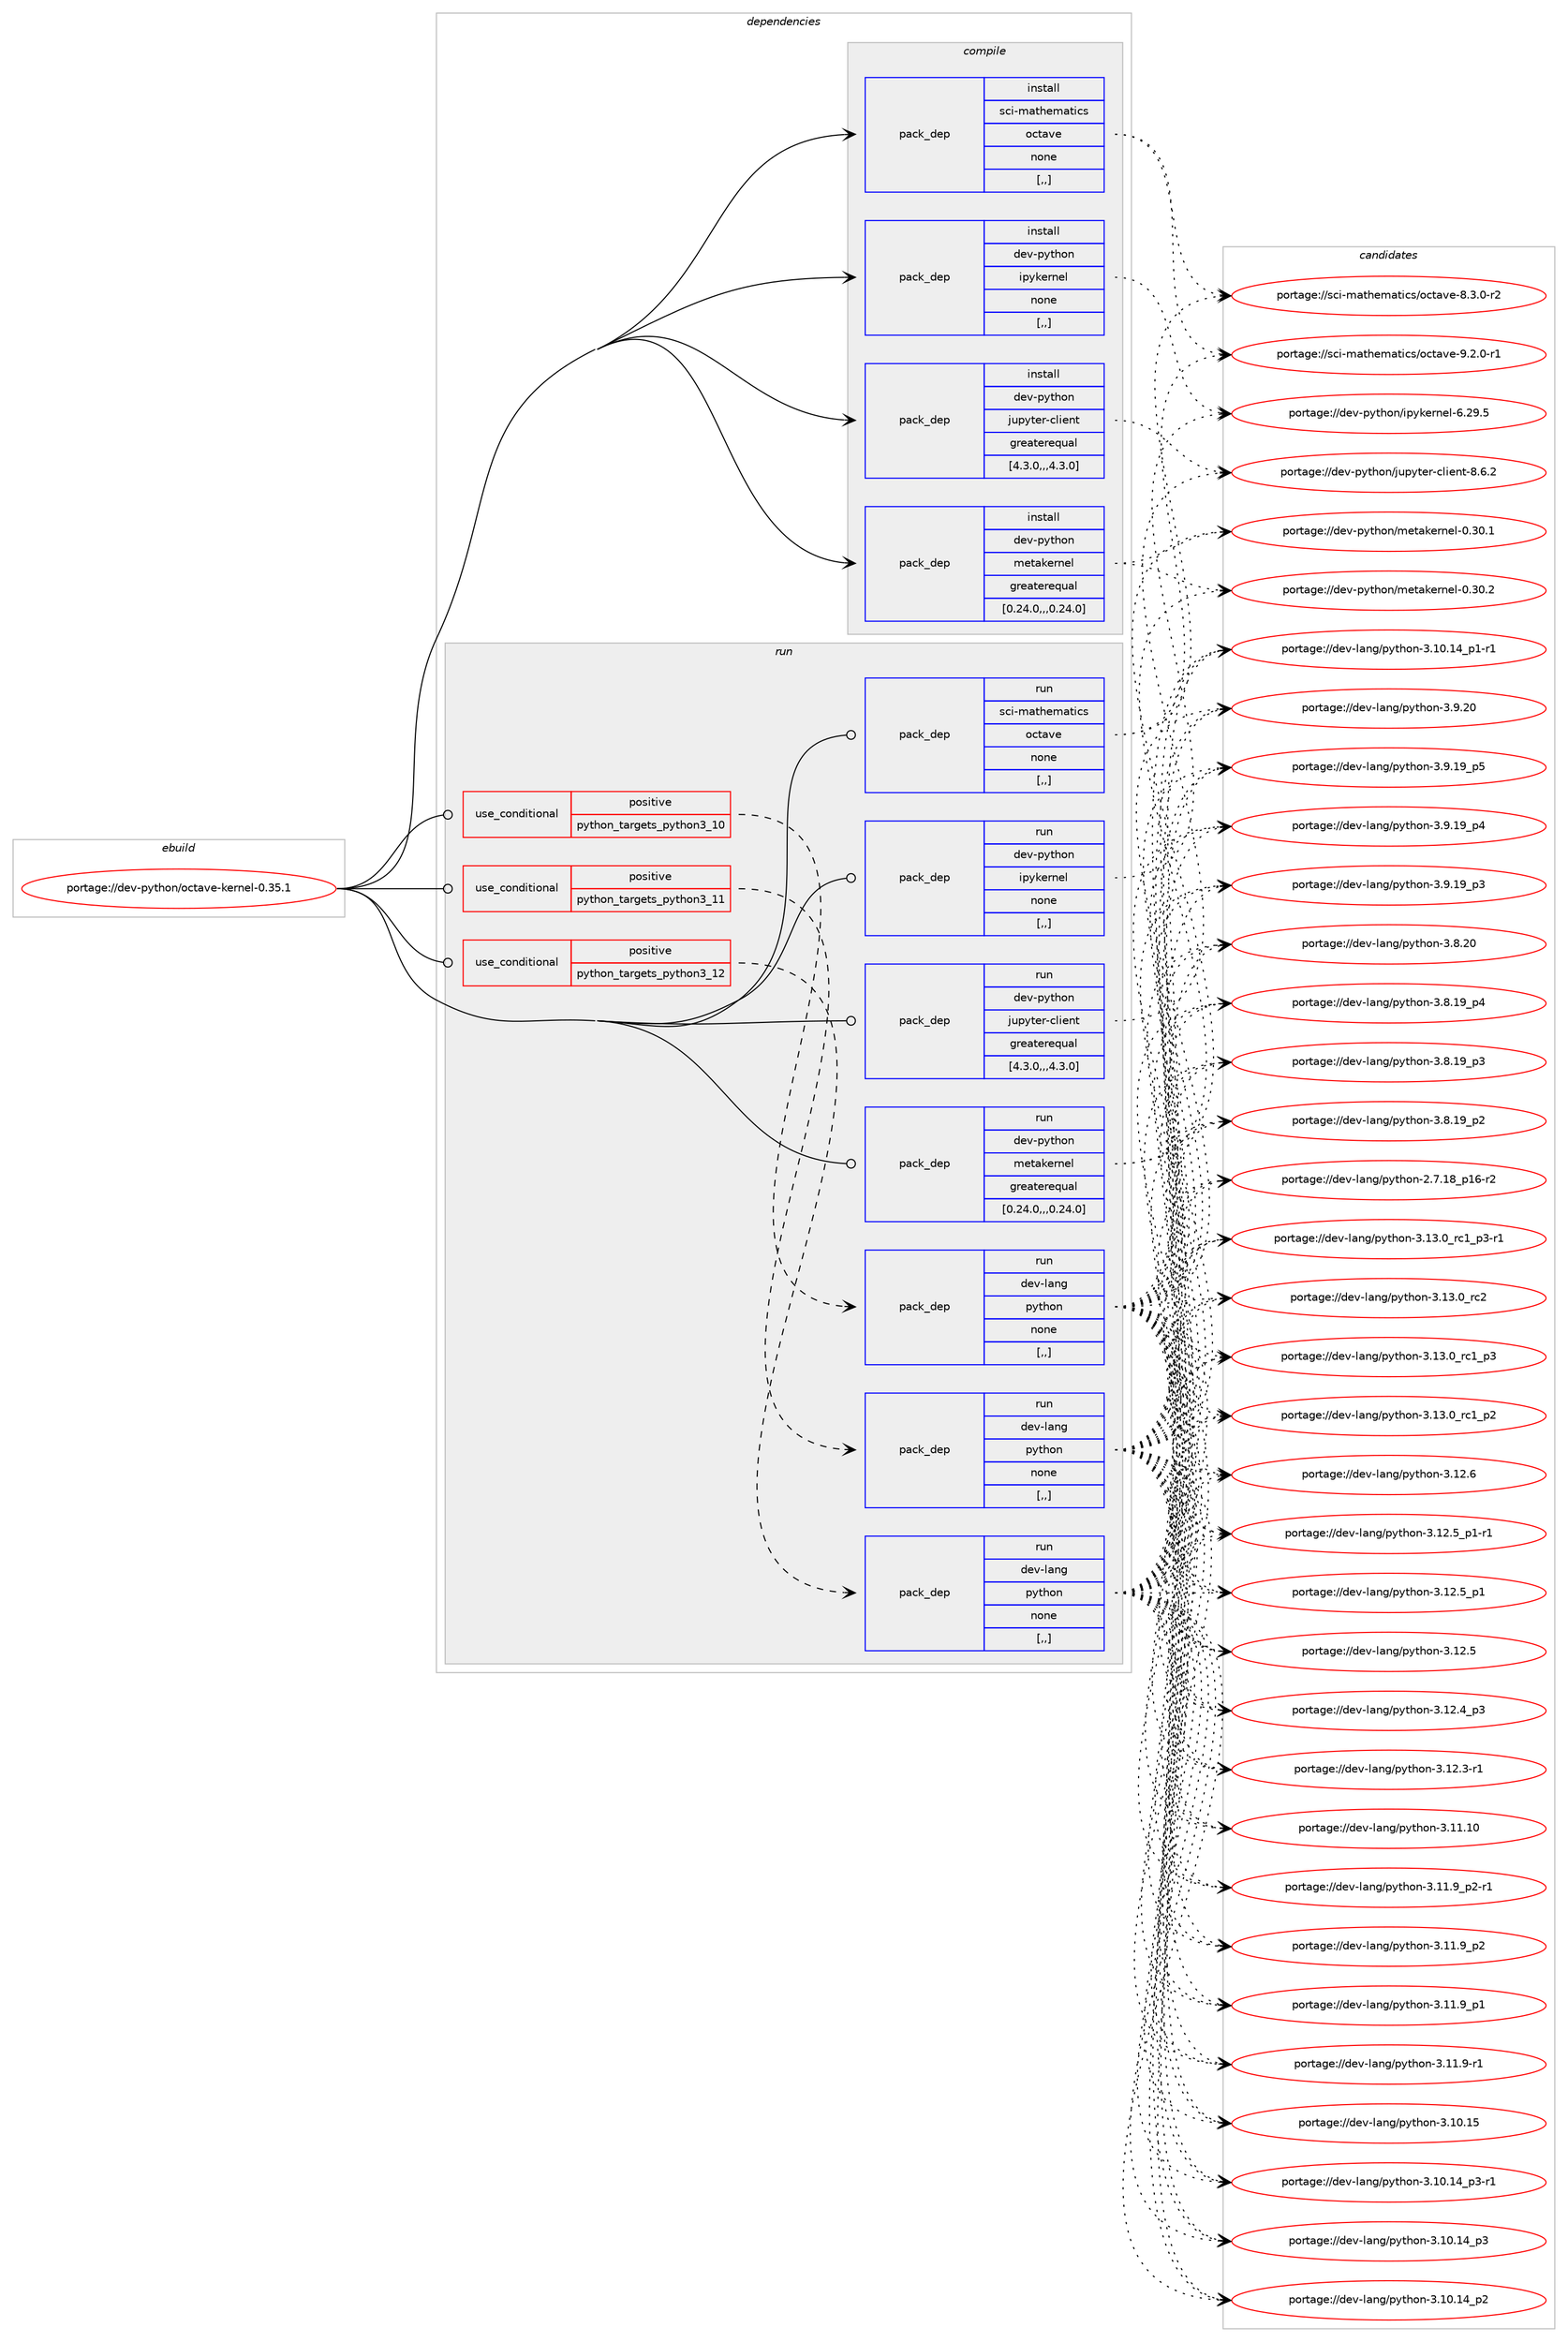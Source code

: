 digraph prolog {

# *************
# Graph options
# *************

newrank=true;
concentrate=true;
compound=true;
graph [rankdir=LR,fontname=Helvetica,fontsize=10,ranksep=1.5];#, ranksep=2.5, nodesep=0.2];
edge  [arrowhead=vee];
node  [fontname=Helvetica,fontsize=10];

# **********
# The ebuild
# **********

subgraph cluster_leftcol {
color=gray;
label=<<i>ebuild</i>>;
id [label="portage://dev-python/octave-kernel-0.35.1", color=red, width=4, href="../dev-python/octave-kernel-0.35.1.svg"];
}

# ****************
# The dependencies
# ****************

subgraph cluster_midcol {
color=gray;
label=<<i>dependencies</i>>;
subgraph cluster_compile {
fillcolor="#eeeeee";
style=filled;
label=<<i>compile</i>>;
subgraph pack476852 {
dependency647516 [label=<<TABLE BORDER="0" CELLBORDER="1" CELLSPACING="0" CELLPADDING="4" WIDTH="220"><TR><TD ROWSPAN="6" CELLPADDING="30">pack_dep</TD></TR><TR><TD WIDTH="110">install</TD></TR><TR><TD>dev-python</TD></TR><TR><TD>ipykernel</TD></TR><TR><TD>none</TD></TR><TR><TD>[,,]</TD></TR></TABLE>>, shape=none, color=blue];
}
id:e -> dependency647516:w [weight=20,style="solid",arrowhead="vee"];
subgraph pack476853 {
dependency647517 [label=<<TABLE BORDER="0" CELLBORDER="1" CELLSPACING="0" CELLPADDING="4" WIDTH="220"><TR><TD ROWSPAN="6" CELLPADDING="30">pack_dep</TD></TR><TR><TD WIDTH="110">install</TD></TR><TR><TD>dev-python</TD></TR><TR><TD>jupyter-client</TD></TR><TR><TD>greaterequal</TD></TR><TR><TD>[4.3.0,,,4.3.0]</TD></TR></TABLE>>, shape=none, color=blue];
}
id:e -> dependency647517:w [weight=20,style="solid",arrowhead="vee"];
subgraph pack476854 {
dependency647518 [label=<<TABLE BORDER="0" CELLBORDER="1" CELLSPACING="0" CELLPADDING="4" WIDTH="220"><TR><TD ROWSPAN="6" CELLPADDING="30">pack_dep</TD></TR><TR><TD WIDTH="110">install</TD></TR><TR><TD>dev-python</TD></TR><TR><TD>metakernel</TD></TR><TR><TD>greaterequal</TD></TR><TR><TD>[0.24.0,,,0.24.0]</TD></TR></TABLE>>, shape=none, color=blue];
}
id:e -> dependency647518:w [weight=20,style="solid",arrowhead="vee"];
subgraph pack476855 {
dependency647519 [label=<<TABLE BORDER="0" CELLBORDER="1" CELLSPACING="0" CELLPADDING="4" WIDTH="220"><TR><TD ROWSPAN="6" CELLPADDING="30">pack_dep</TD></TR><TR><TD WIDTH="110">install</TD></TR><TR><TD>sci-mathematics</TD></TR><TR><TD>octave</TD></TR><TR><TD>none</TD></TR><TR><TD>[,,]</TD></TR></TABLE>>, shape=none, color=blue];
}
id:e -> dependency647519:w [weight=20,style="solid",arrowhead="vee"];
}
subgraph cluster_compileandrun {
fillcolor="#eeeeee";
style=filled;
label=<<i>compile and run</i>>;
}
subgraph cluster_run {
fillcolor="#eeeeee";
style=filled;
label=<<i>run</i>>;
subgraph cond165845 {
dependency647520 [label=<<TABLE BORDER="0" CELLBORDER="1" CELLSPACING="0" CELLPADDING="4"><TR><TD ROWSPAN="3" CELLPADDING="10">use_conditional</TD></TR><TR><TD>positive</TD></TR><TR><TD>python_targets_python3_10</TD></TR></TABLE>>, shape=none, color=red];
subgraph pack476856 {
dependency647521 [label=<<TABLE BORDER="0" CELLBORDER="1" CELLSPACING="0" CELLPADDING="4" WIDTH="220"><TR><TD ROWSPAN="6" CELLPADDING="30">pack_dep</TD></TR><TR><TD WIDTH="110">run</TD></TR><TR><TD>dev-lang</TD></TR><TR><TD>python</TD></TR><TR><TD>none</TD></TR><TR><TD>[,,]</TD></TR></TABLE>>, shape=none, color=blue];
}
dependency647520:e -> dependency647521:w [weight=20,style="dashed",arrowhead="vee"];
}
id:e -> dependency647520:w [weight=20,style="solid",arrowhead="odot"];
subgraph cond165846 {
dependency647522 [label=<<TABLE BORDER="0" CELLBORDER="1" CELLSPACING="0" CELLPADDING="4"><TR><TD ROWSPAN="3" CELLPADDING="10">use_conditional</TD></TR><TR><TD>positive</TD></TR><TR><TD>python_targets_python3_11</TD></TR></TABLE>>, shape=none, color=red];
subgraph pack476857 {
dependency647523 [label=<<TABLE BORDER="0" CELLBORDER="1" CELLSPACING="0" CELLPADDING="4" WIDTH="220"><TR><TD ROWSPAN="6" CELLPADDING="30">pack_dep</TD></TR><TR><TD WIDTH="110">run</TD></TR><TR><TD>dev-lang</TD></TR><TR><TD>python</TD></TR><TR><TD>none</TD></TR><TR><TD>[,,]</TD></TR></TABLE>>, shape=none, color=blue];
}
dependency647522:e -> dependency647523:w [weight=20,style="dashed",arrowhead="vee"];
}
id:e -> dependency647522:w [weight=20,style="solid",arrowhead="odot"];
subgraph cond165847 {
dependency647524 [label=<<TABLE BORDER="0" CELLBORDER="1" CELLSPACING="0" CELLPADDING="4"><TR><TD ROWSPAN="3" CELLPADDING="10">use_conditional</TD></TR><TR><TD>positive</TD></TR><TR><TD>python_targets_python3_12</TD></TR></TABLE>>, shape=none, color=red];
subgraph pack476858 {
dependency647525 [label=<<TABLE BORDER="0" CELLBORDER="1" CELLSPACING="0" CELLPADDING="4" WIDTH="220"><TR><TD ROWSPAN="6" CELLPADDING="30">pack_dep</TD></TR><TR><TD WIDTH="110">run</TD></TR><TR><TD>dev-lang</TD></TR><TR><TD>python</TD></TR><TR><TD>none</TD></TR><TR><TD>[,,]</TD></TR></TABLE>>, shape=none, color=blue];
}
dependency647524:e -> dependency647525:w [weight=20,style="dashed",arrowhead="vee"];
}
id:e -> dependency647524:w [weight=20,style="solid",arrowhead="odot"];
subgraph pack476859 {
dependency647526 [label=<<TABLE BORDER="0" CELLBORDER="1" CELLSPACING="0" CELLPADDING="4" WIDTH="220"><TR><TD ROWSPAN="6" CELLPADDING="30">pack_dep</TD></TR><TR><TD WIDTH="110">run</TD></TR><TR><TD>dev-python</TD></TR><TR><TD>ipykernel</TD></TR><TR><TD>none</TD></TR><TR><TD>[,,]</TD></TR></TABLE>>, shape=none, color=blue];
}
id:e -> dependency647526:w [weight=20,style="solid",arrowhead="odot"];
subgraph pack476860 {
dependency647527 [label=<<TABLE BORDER="0" CELLBORDER="1" CELLSPACING="0" CELLPADDING="4" WIDTH="220"><TR><TD ROWSPAN="6" CELLPADDING="30">pack_dep</TD></TR><TR><TD WIDTH="110">run</TD></TR><TR><TD>dev-python</TD></TR><TR><TD>jupyter-client</TD></TR><TR><TD>greaterequal</TD></TR><TR><TD>[4.3.0,,,4.3.0]</TD></TR></TABLE>>, shape=none, color=blue];
}
id:e -> dependency647527:w [weight=20,style="solid",arrowhead="odot"];
subgraph pack476861 {
dependency647528 [label=<<TABLE BORDER="0" CELLBORDER="1" CELLSPACING="0" CELLPADDING="4" WIDTH="220"><TR><TD ROWSPAN="6" CELLPADDING="30">pack_dep</TD></TR><TR><TD WIDTH="110">run</TD></TR><TR><TD>dev-python</TD></TR><TR><TD>metakernel</TD></TR><TR><TD>greaterequal</TD></TR><TR><TD>[0.24.0,,,0.24.0]</TD></TR></TABLE>>, shape=none, color=blue];
}
id:e -> dependency647528:w [weight=20,style="solid",arrowhead="odot"];
subgraph pack476862 {
dependency647529 [label=<<TABLE BORDER="0" CELLBORDER="1" CELLSPACING="0" CELLPADDING="4" WIDTH="220"><TR><TD ROWSPAN="6" CELLPADDING="30">pack_dep</TD></TR><TR><TD WIDTH="110">run</TD></TR><TR><TD>sci-mathematics</TD></TR><TR><TD>octave</TD></TR><TR><TD>none</TD></TR><TR><TD>[,,]</TD></TR></TABLE>>, shape=none, color=blue];
}
id:e -> dependency647529:w [weight=20,style="solid",arrowhead="odot"];
}
}

# **************
# The candidates
# **************

subgraph cluster_choices {
rank=same;
color=gray;
label=<<i>candidates</i>>;

subgraph choice476852 {
color=black;
nodesep=1;
choice100101118451121211161041111104710511212110710111411010110845544650574653 [label="portage://dev-python/ipykernel-6.29.5", color=red, width=4,href="../dev-python/ipykernel-6.29.5.svg"];
dependency647516:e -> choice100101118451121211161041111104710511212110710111411010110845544650574653:w [style=dotted,weight="100"];
}
subgraph choice476853 {
color=black;
nodesep=1;
choice10010111845112121116104111110471061171121211161011144599108105101110116455646544650 [label="portage://dev-python/jupyter-client-8.6.2", color=red, width=4,href="../dev-python/jupyter-client-8.6.2.svg"];
dependency647517:e -> choice10010111845112121116104111110471061171121211161011144599108105101110116455646544650:w [style=dotted,weight="100"];
}
subgraph choice476854 {
color=black;
nodesep=1;
choice10010111845112121116104111110471091011169710710111411010110845484651484650 [label="portage://dev-python/metakernel-0.30.2", color=red, width=4,href="../dev-python/metakernel-0.30.2.svg"];
choice10010111845112121116104111110471091011169710710111411010110845484651484649 [label="portage://dev-python/metakernel-0.30.1", color=red, width=4,href="../dev-python/metakernel-0.30.1.svg"];
dependency647518:e -> choice10010111845112121116104111110471091011169710710111411010110845484651484650:w [style=dotted,weight="100"];
dependency647518:e -> choice10010111845112121116104111110471091011169710710111411010110845484651484649:w [style=dotted,weight="100"];
}
subgraph choice476855 {
color=black;
nodesep=1;
choice11599105451099711610410110997116105991154711199116971181014557465046484511449 [label="portage://sci-mathematics/octave-9.2.0-r1", color=red, width=4,href="../sci-mathematics/octave-9.2.0-r1.svg"];
choice11599105451099711610410110997116105991154711199116971181014556465146484511450 [label="portage://sci-mathematics/octave-8.3.0-r2", color=red, width=4,href="../sci-mathematics/octave-8.3.0-r2.svg"];
dependency647519:e -> choice11599105451099711610410110997116105991154711199116971181014557465046484511449:w [style=dotted,weight="100"];
dependency647519:e -> choice11599105451099711610410110997116105991154711199116971181014556465146484511450:w [style=dotted,weight="100"];
}
subgraph choice476856 {
color=black;
nodesep=1;
choice10010111845108971101034711212111610411111045514649514648951149950 [label="portage://dev-lang/python-3.13.0_rc2", color=red, width=4,href="../dev-lang/python-3.13.0_rc2.svg"];
choice1001011184510897110103471121211161041111104551464951464895114994995112514511449 [label="portage://dev-lang/python-3.13.0_rc1_p3-r1", color=red, width=4,href="../dev-lang/python-3.13.0_rc1_p3-r1.svg"];
choice100101118451089711010347112121116104111110455146495146489511499499511251 [label="portage://dev-lang/python-3.13.0_rc1_p3", color=red, width=4,href="../dev-lang/python-3.13.0_rc1_p3.svg"];
choice100101118451089711010347112121116104111110455146495146489511499499511250 [label="portage://dev-lang/python-3.13.0_rc1_p2", color=red, width=4,href="../dev-lang/python-3.13.0_rc1_p2.svg"];
choice10010111845108971101034711212111610411111045514649504654 [label="portage://dev-lang/python-3.12.6", color=red, width=4,href="../dev-lang/python-3.12.6.svg"];
choice1001011184510897110103471121211161041111104551464950465395112494511449 [label="portage://dev-lang/python-3.12.5_p1-r1", color=red, width=4,href="../dev-lang/python-3.12.5_p1-r1.svg"];
choice100101118451089711010347112121116104111110455146495046539511249 [label="portage://dev-lang/python-3.12.5_p1", color=red, width=4,href="../dev-lang/python-3.12.5_p1.svg"];
choice10010111845108971101034711212111610411111045514649504653 [label="portage://dev-lang/python-3.12.5", color=red, width=4,href="../dev-lang/python-3.12.5.svg"];
choice100101118451089711010347112121116104111110455146495046529511251 [label="portage://dev-lang/python-3.12.4_p3", color=red, width=4,href="../dev-lang/python-3.12.4_p3.svg"];
choice100101118451089711010347112121116104111110455146495046514511449 [label="portage://dev-lang/python-3.12.3-r1", color=red, width=4,href="../dev-lang/python-3.12.3-r1.svg"];
choice1001011184510897110103471121211161041111104551464949464948 [label="portage://dev-lang/python-3.11.10", color=red, width=4,href="../dev-lang/python-3.11.10.svg"];
choice1001011184510897110103471121211161041111104551464949465795112504511449 [label="portage://dev-lang/python-3.11.9_p2-r1", color=red, width=4,href="../dev-lang/python-3.11.9_p2-r1.svg"];
choice100101118451089711010347112121116104111110455146494946579511250 [label="portage://dev-lang/python-3.11.9_p2", color=red, width=4,href="../dev-lang/python-3.11.9_p2.svg"];
choice100101118451089711010347112121116104111110455146494946579511249 [label="portage://dev-lang/python-3.11.9_p1", color=red, width=4,href="../dev-lang/python-3.11.9_p1.svg"];
choice100101118451089711010347112121116104111110455146494946574511449 [label="portage://dev-lang/python-3.11.9-r1", color=red, width=4,href="../dev-lang/python-3.11.9-r1.svg"];
choice1001011184510897110103471121211161041111104551464948464953 [label="portage://dev-lang/python-3.10.15", color=red, width=4,href="../dev-lang/python-3.10.15.svg"];
choice100101118451089711010347112121116104111110455146494846495295112514511449 [label="portage://dev-lang/python-3.10.14_p3-r1", color=red, width=4,href="../dev-lang/python-3.10.14_p3-r1.svg"];
choice10010111845108971101034711212111610411111045514649484649529511251 [label="portage://dev-lang/python-3.10.14_p3", color=red, width=4,href="../dev-lang/python-3.10.14_p3.svg"];
choice10010111845108971101034711212111610411111045514649484649529511250 [label="portage://dev-lang/python-3.10.14_p2", color=red, width=4,href="../dev-lang/python-3.10.14_p2.svg"];
choice100101118451089711010347112121116104111110455146494846495295112494511449 [label="portage://dev-lang/python-3.10.14_p1-r1", color=red, width=4,href="../dev-lang/python-3.10.14_p1-r1.svg"];
choice10010111845108971101034711212111610411111045514657465048 [label="portage://dev-lang/python-3.9.20", color=red, width=4,href="../dev-lang/python-3.9.20.svg"];
choice100101118451089711010347112121116104111110455146574649579511253 [label="portage://dev-lang/python-3.9.19_p5", color=red, width=4,href="../dev-lang/python-3.9.19_p5.svg"];
choice100101118451089711010347112121116104111110455146574649579511252 [label="portage://dev-lang/python-3.9.19_p4", color=red, width=4,href="../dev-lang/python-3.9.19_p4.svg"];
choice100101118451089711010347112121116104111110455146574649579511251 [label="portage://dev-lang/python-3.9.19_p3", color=red, width=4,href="../dev-lang/python-3.9.19_p3.svg"];
choice10010111845108971101034711212111610411111045514656465048 [label="portage://dev-lang/python-3.8.20", color=red, width=4,href="../dev-lang/python-3.8.20.svg"];
choice100101118451089711010347112121116104111110455146564649579511252 [label="portage://dev-lang/python-3.8.19_p4", color=red, width=4,href="../dev-lang/python-3.8.19_p4.svg"];
choice100101118451089711010347112121116104111110455146564649579511251 [label="portage://dev-lang/python-3.8.19_p3", color=red, width=4,href="../dev-lang/python-3.8.19_p3.svg"];
choice100101118451089711010347112121116104111110455146564649579511250 [label="portage://dev-lang/python-3.8.19_p2", color=red, width=4,href="../dev-lang/python-3.8.19_p2.svg"];
choice100101118451089711010347112121116104111110455046554649569511249544511450 [label="portage://dev-lang/python-2.7.18_p16-r2", color=red, width=4,href="../dev-lang/python-2.7.18_p16-r2.svg"];
dependency647521:e -> choice10010111845108971101034711212111610411111045514649514648951149950:w [style=dotted,weight="100"];
dependency647521:e -> choice1001011184510897110103471121211161041111104551464951464895114994995112514511449:w [style=dotted,weight="100"];
dependency647521:e -> choice100101118451089711010347112121116104111110455146495146489511499499511251:w [style=dotted,weight="100"];
dependency647521:e -> choice100101118451089711010347112121116104111110455146495146489511499499511250:w [style=dotted,weight="100"];
dependency647521:e -> choice10010111845108971101034711212111610411111045514649504654:w [style=dotted,weight="100"];
dependency647521:e -> choice1001011184510897110103471121211161041111104551464950465395112494511449:w [style=dotted,weight="100"];
dependency647521:e -> choice100101118451089711010347112121116104111110455146495046539511249:w [style=dotted,weight="100"];
dependency647521:e -> choice10010111845108971101034711212111610411111045514649504653:w [style=dotted,weight="100"];
dependency647521:e -> choice100101118451089711010347112121116104111110455146495046529511251:w [style=dotted,weight="100"];
dependency647521:e -> choice100101118451089711010347112121116104111110455146495046514511449:w [style=dotted,weight="100"];
dependency647521:e -> choice1001011184510897110103471121211161041111104551464949464948:w [style=dotted,weight="100"];
dependency647521:e -> choice1001011184510897110103471121211161041111104551464949465795112504511449:w [style=dotted,weight="100"];
dependency647521:e -> choice100101118451089711010347112121116104111110455146494946579511250:w [style=dotted,weight="100"];
dependency647521:e -> choice100101118451089711010347112121116104111110455146494946579511249:w [style=dotted,weight="100"];
dependency647521:e -> choice100101118451089711010347112121116104111110455146494946574511449:w [style=dotted,weight="100"];
dependency647521:e -> choice1001011184510897110103471121211161041111104551464948464953:w [style=dotted,weight="100"];
dependency647521:e -> choice100101118451089711010347112121116104111110455146494846495295112514511449:w [style=dotted,weight="100"];
dependency647521:e -> choice10010111845108971101034711212111610411111045514649484649529511251:w [style=dotted,weight="100"];
dependency647521:e -> choice10010111845108971101034711212111610411111045514649484649529511250:w [style=dotted,weight="100"];
dependency647521:e -> choice100101118451089711010347112121116104111110455146494846495295112494511449:w [style=dotted,weight="100"];
dependency647521:e -> choice10010111845108971101034711212111610411111045514657465048:w [style=dotted,weight="100"];
dependency647521:e -> choice100101118451089711010347112121116104111110455146574649579511253:w [style=dotted,weight="100"];
dependency647521:e -> choice100101118451089711010347112121116104111110455146574649579511252:w [style=dotted,weight="100"];
dependency647521:e -> choice100101118451089711010347112121116104111110455146574649579511251:w [style=dotted,weight="100"];
dependency647521:e -> choice10010111845108971101034711212111610411111045514656465048:w [style=dotted,weight="100"];
dependency647521:e -> choice100101118451089711010347112121116104111110455146564649579511252:w [style=dotted,weight="100"];
dependency647521:e -> choice100101118451089711010347112121116104111110455146564649579511251:w [style=dotted,weight="100"];
dependency647521:e -> choice100101118451089711010347112121116104111110455146564649579511250:w [style=dotted,weight="100"];
dependency647521:e -> choice100101118451089711010347112121116104111110455046554649569511249544511450:w [style=dotted,weight="100"];
}
subgraph choice476857 {
color=black;
nodesep=1;
choice10010111845108971101034711212111610411111045514649514648951149950 [label="portage://dev-lang/python-3.13.0_rc2", color=red, width=4,href="../dev-lang/python-3.13.0_rc2.svg"];
choice1001011184510897110103471121211161041111104551464951464895114994995112514511449 [label="portage://dev-lang/python-3.13.0_rc1_p3-r1", color=red, width=4,href="../dev-lang/python-3.13.0_rc1_p3-r1.svg"];
choice100101118451089711010347112121116104111110455146495146489511499499511251 [label="portage://dev-lang/python-3.13.0_rc1_p3", color=red, width=4,href="../dev-lang/python-3.13.0_rc1_p3.svg"];
choice100101118451089711010347112121116104111110455146495146489511499499511250 [label="portage://dev-lang/python-3.13.0_rc1_p2", color=red, width=4,href="../dev-lang/python-3.13.0_rc1_p2.svg"];
choice10010111845108971101034711212111610411111045514649504654 [label="portage://dev-lang/python-3.12.6", color=red, width=4,href="../dev-lang/python-3.12.6.svg"];
choice1001011184510897110103471121211161041111104551464950465395112494511449 [label="portage://dev-lang/python-3.12.5_p1-r1", color=red, width=4,href="../dev-lang/python-3.12.5_p1-r1.svg"];
choice100101118451089711010347112121116104111110455146495046539511249 [label="portage://dev-lang/python-3.12.5_p1", color=red, width=4,href="../dev-lang/python-3.12.5_p1.svg"];
choice10010111845108971101034711212111610411111045514649504653 [label="portage://dev-lang/python-3.12.5", color=red, width=4,href="../dev-lang/python-3.12.5.svg"];
choice100101118451089711010347112121116104111110455146495046529511251 [label="portage://dev-lang/python-3.12.4_p3", color=red, width=4,href="../dev-lang/python-3.12.4_p3.svg"];
choice100101118451089711010347112121116104111110455146495046514511449 [label="portage://dev-lang/python-3.12.3-r1", color=red, width=4,href="../dev-lang/python-3.12.3-r1.svg"];
choice1001011184510897110103471121211161041111104551464949464948 [label="portage://dev-lang/python-3.11.10", color=red, width=4,href="../dev-lang/python-3.11.10.svg"];
choice1001011184510897110103471121211161041111104551464949465795112504511449 [label="portage://dev-lang/python-3.11.9_p2-r1", color=red, width=4,href="../dev-lang/python-3.11.9_p2-r1.svg"];
choice100101118451089711010347112121116104111110455146494946579511250 [label="portage://dev-lang/python-3.11.9_p2", color=red, width=4,href="../dev-lang/python-3.11.9_p2.svg"];
choice100101118451089711010347112121116104111110455146494946579511249 [label="portage://dev-lang/python-3.11.9_p1", color=red, width=4,href="../dev-lang/python-3.11.9_p1.svg"];
choice100101118451089711010347112121116104111110455146494946574511449 [label="portage://dev-lang/python-3.11.9-r1", color=red, width=4,href="../dev-lang/python-3.11.9-r1.svg"];
choice1001011184510897110103471121211161041111104551464948464953 [label="portage://dev-lang/python-3.10.15", color=red, width=4,href="../dev-lang/python-3.10.15.svg"];
choice100101118451089711010347112121116104111110455146494846495295112514511449 [label="portage://dev-lang/python-3.10.14_p3-r1", color=red, width=4,href="../dev-lang/python-3.10.14_p3-r1.svg"];
choice10010111845108971101034711212111610411111045514649484649529511251 [label="portage://dev-lang/python-3.10.14_p3", color=red, width=4,href="../dev-lang/python-3.10.14_p3.svg"];
choice10010111845108971101034711212111610411111045514649484649529511250 [label="portage://dev-lang/python-3.10.14_p2", color=red, width=4,href="../dev-lang/python-3.10.14_p2.svg"];
choice100101118451089711010347112121116104111110455146494846495295112494511449 [label="portage://dev-lang/python-3.10.14_p1-r1", color=red, width=4,href="../dev-lang/python-3.10.14_p1-r1.svg"];
choice10010111845108971101034711212111610411111045514657465048 [label="portage://dev-lang/python-3.9.20", color=red, width=4,href="../dev-lang/python-3.9.20.svg"];
choice100101118451089711010347112121116104111110455146574649579511253 [label="portage://dev-lang/python-3.9.19_p5", color=red, width=4,href="../dev-lang/python-3.9.19_p5.svg"];
choice100101118451089711010347112121116104111110455146574649579511252 [label="portage://dev-lang/python-3.9.19_p4", color=red, width=4,href="../dev-lang/python-3.9.19_p4.svg"];
choice100101118451089711010347112121116104111110455146574649579511251 [label="portage://dev-lang/python-3.9.19_p3", color=red, width=4,href="../dev-lang/python-3.9.19_p3.svg"];
choice10010111845108971101034711212111610411111045514656465048 [label="portage://dev-lang/python-3.8.20", color=red, width=4,href="../dev-lang/python-3.8.20.svg"];
choice100101118451089711010347112121116104111110455146564649579511252 [label="portage://dev-lang/python-3.8.19_p4", color=red, width=4,href="../dev-lang/python-3.8.19_p4.svg"];
choice100101118451089711010347112121116104111110455146564649579511251 [label="portage://dev-lang/python-3.8.19_p3", color=red, width=4,href="../dev-lang/python-3.8.19_p3.svg"];
choice100101118451089711010347112121116104111110455146564649579511250 [label="portage://dev-lang/python-3.8.19_p2", color=red, width=4,href="../dev-lang/python-3.8.19_p2.svg"];
choice100101118451089711010347112121116104111110455046554649569511249544511450 [label="portage://dev-lang/python-2.7.18_p16-r2", color=red, width=4,href="../dev-lang/python-2.7.18_p16-r2.svg"];
dependency647523:e -> choice10010111845108971101034711212111610411111045514649514648951149950:w [style=dotted,weight="100"];
dependency647523:e -> choice1001011184510897110103471121211161041111104551464951464895114994995112514511449:w [style=dotted,weight="100"];
dependency647523:e -> choice100101118451089711010347112121116104111110455146495146489511499499511251:w [style=dotted,weight="100"];
dependency647523:e -> choice100101118451089711010347112121116104111110455146495146489511499499511250:w [style=dotted,weight="100"];
dependency647523:e -> choice10010111845108971101034711212111610411111045514649504654:w [style=dotted,weight="100"];
dependency647523:e -> choice1001011184510897110103471121211161041111104551464950465395112494511449:w [style=dotted,weight="100"];
dependency647523:e -> choice100101118451089711010347112121116104111110455146495046539511249:w [style=dotted,weight="100"];
dependency647523:e -> choice10010111845108971101034711212111610411111045514649504653:w [style=dotted,weight="100"];
dependency647523:e -> choice100101118451089711010347112121116104111110455146495046529511251:w [style=dotted,weight="100"];
dependency647523:e -> choice100101118451089711010347112121116104111110455146495046514511449:w [style=dotted,weight="100"];
dependency647523:e -> choice1001011184510897110103471121211161041111104551464949464948:w [style=dotted,weight="100"];
dependency647523:e -> choice1001011184510897110103471121211161041111104551464949465795112504511449:w [style=dotted,weight="100"];
dependency647523:e -> choice100101118451089711010347112121116104111110455146494946579511250:w [style=dotted,weight="100"];
dependency647523:e -> choice100101118451089711010347112121116104111110455146494946579511249:w [style=dotted,weight="100"];
dependency647523:e -> choice100101118451089711010347112121116104111110455146494946574511449:w [style=dotted,weight="100"];
dependency647523:e -> choice1001011184510897110103471121211161041111104551464948464953:w [style=dotted,weight="100"];
dependency647523:e -> choice100101118451089711010347112121116104111110455146494846495295112514511449:w [style=dotted,weight="100"];
dependency647523:e -> choice10010111845108971101034711212111610411111045514649484649529511251:w [style=dotted,weight="100"];
dependency647523:e -> choice10010111845108971101034711212111610411111045514649484649529511250:w [style=dotted,weight="100"];
dependency647523:e -> choice100101118451089711010347112121116104111110455146494846495295112494511449:w [style=dotted,weight="100"];
dependency647523:e -> choice10010111845108971101034711212111610411111045514657465048:w [style=dotted,weight="100"];
dependency647523:e -> choice100101118451089711010347112121116104111110455146574649579511253:w [style=dotted,weight="100"];
dependency647523:e -> choice100101118451089711010347112121116104111110455146574649579511252:w [style=dotted,weight="100"];
dependency647523:e -> choice100101118451089711010347112121116104111110455146574649579511251:w [style=dotted,weight="100"];
dependency647523:e -> choice10010111845108971101034711212111610411111045514656465048:w [style=dotted,weight="100"];
dependency647523:e -> choice100101118451089711010347112121116104111110455146564649579511252:w [style=dotted,weight="100"];
dependency647523:e -> choice100101118451089711010347112121116104111110455146564649579511251:w [style=dotted,weight="100"];
dependency647523:e -> choice100101118451089711010347112121116104111110455146564649579511250:w [style=dotted,weight="100"];
dependency647523:e -> choice100101118451089711010347112121116104111110455046554649569511249544511450:w [style=dotted,weight="100"];
}
subgraph choice476858 {
color=black;
nodesep=1;
choice10010111845108971101034711212111610411111045514649514648951149950 [label="portage://dev-lang/python-3.13.0_rc2", color=red, width=4,href="../dev-lang/python-3.13.0_rc2.svg"];
choice1001011184510897110103471121211161041111104551464951464895114994995112514511449 [label="portage://dev-lang/python-3.13.0_rc1_p3-r1", color=red, width=4,href="../dev-lang/python-3.13.0_rc1_p3-r1.svg"];
choice100101118451089711010347112121116104111110455146495146489511499499511251 [label="portage://dev-lang/python-3.13.0_rc1_p3", color=red, width=4,href="../dev-lang/python-3.13.0_rc1_p3.svg"];
choice100101118451089711010347112121116104111110455146495146489511499499511250 [label="portage://dev-lang/python-3.13.0_rc1_p2", color=red, width=4,href="../dev-lang/python-3.13.0_rc1_p2.svg"];
choice10010111845108971101034711212111610411111045514649504654 [label="portage://dev-lang/python-3.12.6", color=red, width=4,href="../dev-lang/python-3.12.6.svg"];
choice1001011184510897110103471121211161041111104551464950465395112494511449 [label="portage://dev-lang/python-3.12.5_p1-r1", color=red, width=4,href="../dev-lang/python-3.12.5_p1-r1.svg"];
choice100101118451089711010347112121116104111110455146495046539511249 [label="portage://dev-lang/python-3.12.5_p1", color=red, width=4,href="../dev-lang/python-3.12.5_p1.svg"];
choice10010111845108971101034711212111610411111045514649504653 [label="portage://dev-lang/python-3.12.5", color=red, width=4,href="../dev-lang/python-3.12.5.svg"];
choice100101118451089711010347112121116104111110455146495046529511251 [label="portage://dev-lang/python-3.12.4_p3", color=red, width=4,href="../dev-lang/python-3.12.4_p3.svg"];
choice100101118451089711010347112121116104111110455146495046514511449 [label="portage://dev-lang/python-3.12.3-r1", color=red, width=4,href="../dev-lang/python-3.12.3-r1.svg"];
choice1001011184510897110103471121211161041111104551464949464948 [label="portage://dev-lang/python-3.11.10", color=red, width=4,href="../dev-lang/python-3.11.10.svg"];
choice1001011184510897110103471121211161041111104551464949465795112504511449 [label="portage://dev-lang/python-3.11.9_p2-r1", color=red, width=4,href="../dev-lang/python-3.11.9_p2-r1.svg"];
choice100101118451089711010347112121116104111110455146494946579511250 [label="portage://dev-lang/python-3.11.9_p2", color=red, width=4,href="../dev-lang/python-3.11.9_p2.svg"];
choice100101118451089711010347112121116104111110455146494946579511249 [label="portage://dev-lang/python-3.11.9_p1", color=red, width=4,href="../dev-lang/python-3.11.9_p1.svg"];
choice100101118451089711010347112121116104111110455146494946574511449 [label="portage://dev-lang/python-3.11.9-r1", color=red, width=4,href="../dev-lang/python-3.11.9-r1.svg"];
choice1001011184510897110103471121211161041111104551464948464953 [label="portage://dev-lang/python-3.10.15", color=red, width=4,href="../dev-lang/python-3.10.15.svg"];
choice100101118451089711010347112121116104111110455146494846495295112514511449 [label="portage://dev-lang/python-3.10.14_p3-r1", color=red, width=4,href="../dev-lang/python-3.10.14_p3-r1.svg"];
choice10010111845108971101034711212111610411111045514649484649529511251 [label="portage://dev-lang/python-3.10.14_p3", color=red, width=4,href="../dev-lang/python-3.10.14_p3.svg"];
choice10010111845108971101034711212111610411111045514649484649529511250 [label="portage://dev-lang/python-3.10.14_p2", color=red, width=4,href="../dev-lang/python-3.10.14_p2.svg"];
choice100101118451089711010347112121116104111110455146494846495295112494511449 [label="portage://dev-lang/python-3.10.14_p1-r1", color=red, width=4,href="../dev-lang/python-3.10.14_p1-r1.svg"];
choice10010111845108971101034711212111610411111045514657465048 [label="portage://dev-lang/python-3.9.20", color=red, width=4,href="../dev-lang/python-3.9.20.svg"];
choice100101118451089711010347112121116104111110455146574649579511253 [label="portage://dev-lang/python-3.9.19_p5", color=red, width=4,href="../dev-lang/python-3.9.19_p5.svg"];
choice100101118451089711010347112121116104111110455146574649579511252 [label="portage://dev-lang/python-3.9.19_p4", color=red, width=4,href="../dev-lang/python-3.9.19_p4.svg"];
choice100101118451089711010347112121116104111110455146574649579511251 [label="portage://dev-lang/python-3.9.19_p3", color=red, width=4,href="../dev-lang/python-3.9.19_p3.svg"];
choice10010111845108971101034711212111610411111045514656465048 [label="portage://dev-lang/python-3.8.20", color=red, width=4,href="../dev-lang/python-3.8.20.svg"];
choice100101118451089711010347112121116104111110455146564649579511252 [label="portage://dev-lang/python-3.8.19_p4", color=red, width=4,href="../dev-lang/python-3.8.19_p4.svg"];
choice100101118451089711010347112121116104111110455146564649579511251 [label="portage://dev-lang/python-3.8.19_p3", color=red, width=4,href="../dev-lang/python-3.8.19_p3.svg"];
choice100101118451089711010347112121116104111110455146564649579511250 [label="portage://dev-lang/python-3.8.19_p2", color=red, width=4,href="../dev-lang/python-3.8.19_p2.svg"];
choice100101118451089711010347112121116104111110455046554649569511249544511450 [label="portage://dev-lang/python-2.7.18_p16-r2", color=red, width=4,href="../dev-lang/python-2.7.18_p16-r2.svg"];
dependency647525:e -> choice10010111845108971101034711212111610411111045514649514648951149950:w [style=dotted,weight="100"];
dependency647525:e -> choice1001011184510897110103471121211161041111104551464951464895114994995112514511449:w [style=dotted,weight="100"];
dependency647525:e -> choice100101118451089711010347112121116104111110455146495146489511499499511251:w [style=dotted,weight="100"];
dependency647525:e -> choice100101118451089711010347112121116104111110455146495146489511499499511250:w [style=dotted,weight="100"];
dependency647525:e -> choice10010111845108971101034711212111610411111045514649504654:w [style=dotted,weight="100"];
dependency647525:e -> choice1001011184510897110103471121211161041111104551464950465395112494511449:w [style=dotted,weight="100"];
dependency647525:e -> choice100101118451089711010347112121116104111110455146495046539511249:w [style=dotted,weight="100"];
dependency647525:e -> choice10010111845108971101034711212111610411111045514649504653:w [style=dotted,weight="100"];
dependency647525:e -> choice100101118451089711010347112121116104111110455146495046529511251:w [style=dotted,weight="100"];
dependency647525:e -> choice100101118451089711010347112121116104111110455146495046514511449:w [style=dotted,weight="100"];
dependency647525:e -> choice1001011184510897110103471121211161041111104551464949464948:w [style=dotted,weight="100"];
dependency647525:e -> choice1001011184510897110103471121211161041111104551464949465795112504511449:w [style=dotted,weight="100"];
dependency647525:e -> choice100101118451089711010347112121116104111110455146494946579511250:w [style=dotted,weight="100"];
dependency647525:e -> choice100101118451089711010347112121116104111110455146494946579511249:w [style=dotted,weight="100"];
dependency647525:e -> choice100101118451089711010347112121116104111110455146494946574511449:w [style=dotted,weight="100"];
dependency647525:e -> choice1001011184510897110103471121211161041111104551464948464953:w [style=dotted,weight="100"];
dependency647525:e -> choice100101118451089711010347112121116104111110455146494846495295112514511449:w [style=dotted,weight="100"];
dependency647525:e -> choice10010111845108971101034711212111610411111045514649484649529511251:w [style=dotted,weight="100"];
dependency647525:e -> choice10010111845108971101034711212111610411111045514649484649529511250:w [style=dotted,weight="100"];
dependency647525:e -> choice100101118451089711010347112121116104111110455146494846495295112494511449:w [style=dotted,weight="100"];
dependency647525:e -> choice10010111845108971101034711212111610411111045514657465048:w [style=dotted,weight="100"];
dependency647525:e -> choice100101118451089711010347112121116104111110455146574649579511253:w [style=dotted,weight="100"];
dependency647525:e -> choice100101118451089711010347112121116104111110455146574649579511252:w [style=dotted,weight="100"];
dependency647525:e -> choice100101118451089711010347112121116104111110455146574649579511251:w [style=dotted,weight="100"];
dependency647525:e -> choice10010111845108971101034711212111610411111045514656465048:w [style=dotted,weight="100"];
dependency647525:e -> choice100101118451089711010347112121116104111110455146564649579511252:w [style=dotted,weight="100"];
dependency647525:e -> choice100101118451089711010347112121116104111110455146564649579511251:w [style=dotted,weight="100"];
dependency647525:e -> choice100101118451089711010347112121116104111110455146564649579511250:w [style=dotted,weight="100"];
dependency647525:e -> choice100101118451089711010347112121116104111110455046554649569511249544511450:w [style=dotted,weight="100"];
}
subgraph choice476859 {
color=black;
nodesep=1;
choice100101118451121211161041111104710511212110710111411010110845544650574653 [label="portage://dev-python/ipykernel-6.29.5", color=red, width=4,href="../dev-python/ipykernel-6.29.5.svg"];
dependency647526:e -> choice100101118451121211161041111104710511212110710111411010110845544650574653:w [style=dotted,weight="100"];
}
subgraph choice476860 {
color=black;
nodesep=1;
choice10010111845112121116104111110471061171121211161011144599108105101110116455646544650 [label="portage://dev-python/jupyter-client-8.6.2", color=red, width=4,href="../dev-python/jupyter-client-8.6.2.svg"];
dependency647527:e -> choice10010111845112121116104111110471061171121211161011144599108105101110116455646544650:w [style=dotted,weight="100"];
}
subgraph choice476861 {
color=black;
nodesep=1;
choice10010111845112121116104111110471091011169710710111411010110845484651484650 [label="portage://dev-python/metakernel-0.30.2", color=red, width=4,href="../dev-python/metakernel-0.30.2.svg"];
choice10010111845112121116104111110471091011169710710111411010110845484651484649 [label="portage://dev-python/metakernel-0.30.1", color=red, width=4,href="../dev-python/metakernel-0.30.1.svg"];
dependency647528:e -> choice10010111845112121116104111110471091011169710710111411010110845484651484650:w [style=dotted,weight="100"];
dependency647528:e -> choice10010111845112121116104111110471091011169710710111411010110845484651484649:w [style=dotted,weight="100"];
}
subgraph choice476862 {
color=black;
nodesep=1;
choice11599105451099711610410110997116105991154711199116971181014557465046484511449 [label="portage://sci-mathematics/octave-9.2.0-r1", color=red, width=4,href="../sci-mathematics/octave-9.2.0-r1.svg"];
choice11599105451099711610410110997116105991154711199116971181014556465146484511450 [label="portage://sci-mathematics/octave-8.3.0-r2", color=red, width=4,href="../sci-mathematics/octave-8.3.0-r2.svg"];
dependency647529:e -> choice11599105451099711610410110997116105991154711199116971181014557465046484511449:w [style=dotted,weight="100"];
dependency647529:e -> choice11599105451099711610410110997116105991154711199116971181014556465146484511450:w [style=dotted,weight="100"];
}
}

}
